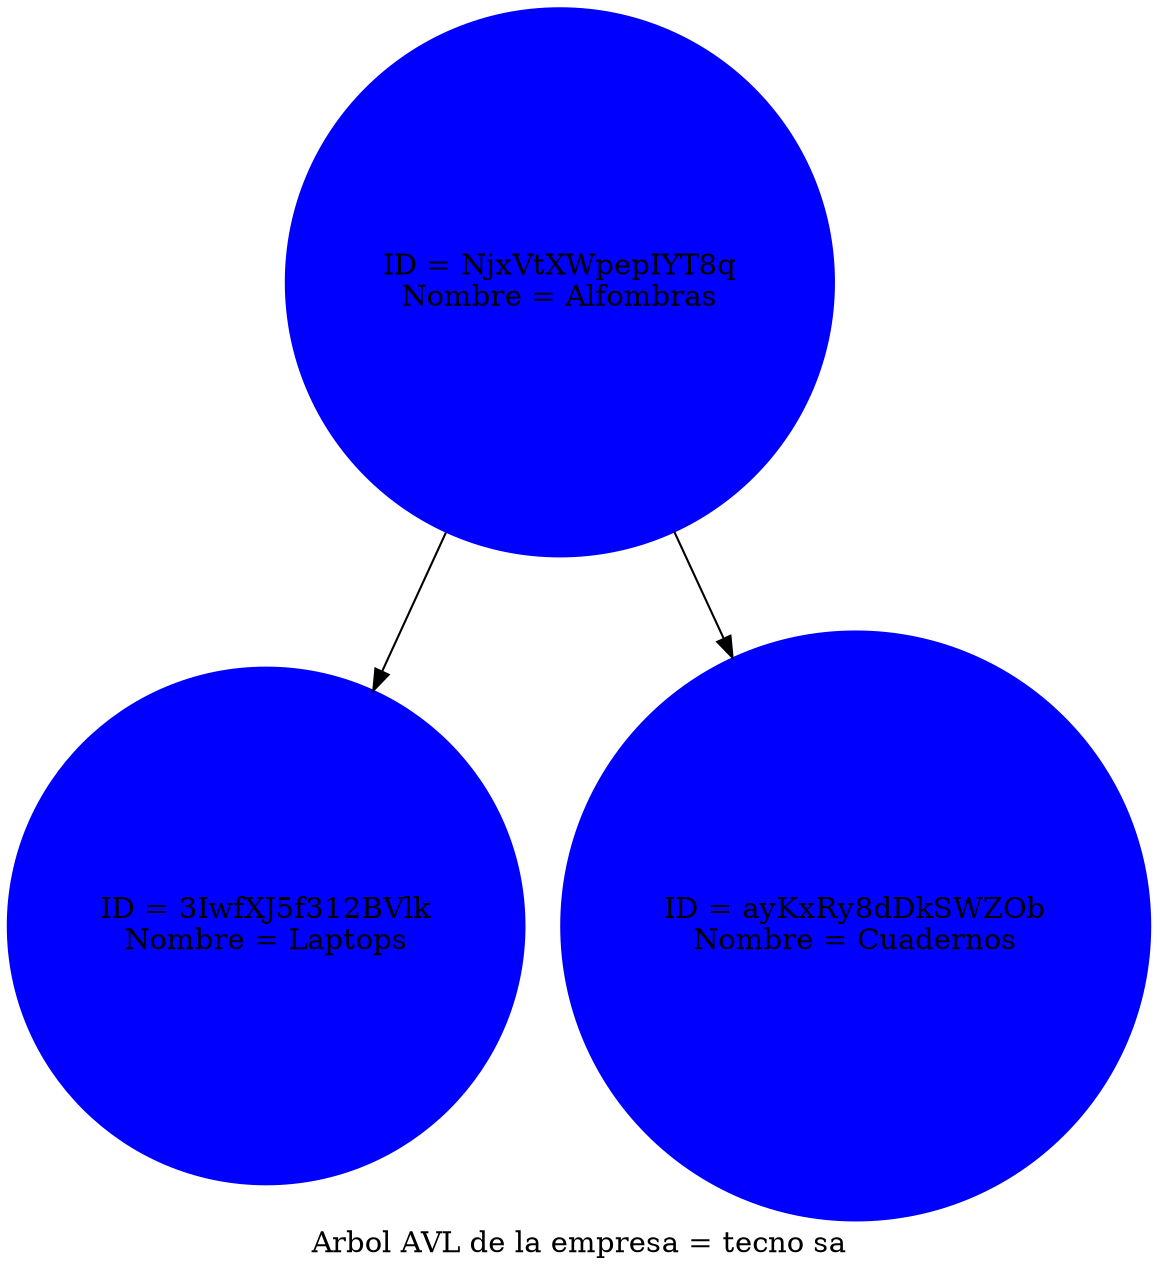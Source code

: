 digraph AVLTree {
	label="Arbol AVL de la empresa = tecno sa";
    node [shape=circle];
    "NjxVtXWpepIYT8q" [color= blue, style=filled label="ID = NjxVtXWpepIYT8q\nNombre = Alfombras"];
    "NjxVtXWpepIYT8q" -> "3IwfXJ5f312BVlk";
    "3IwfXJ5f312BVlk" [color= blue, style=filled label="ID = 3IwfXJ5f312BVlk\nNombre = Laptops"];
    "NjxVtXWpepIYT8q" -> "ayKxRy8dDkSWZOb";
    "ayKxRy8dDkSWZOb" [color= blue, style=filled label="ID = ayKxRy8dDkSWZOb\nNombre = Cuadernos"];
}
